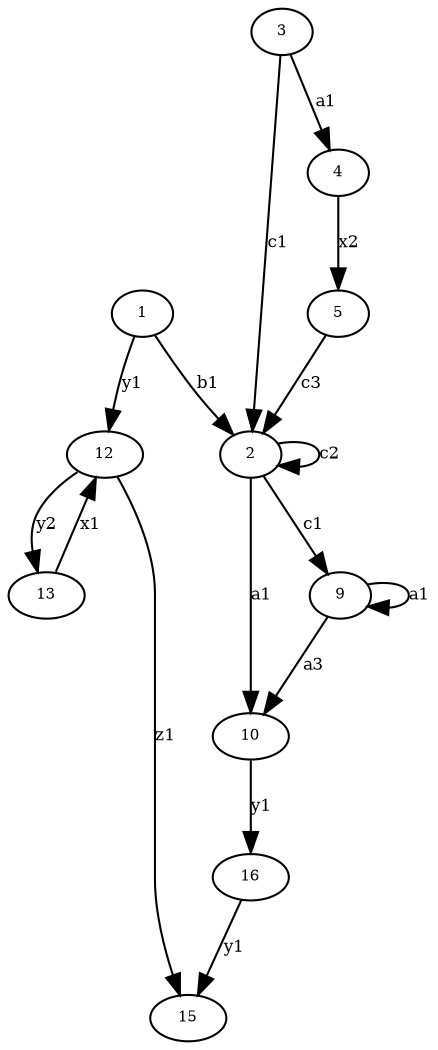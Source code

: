 digraph {
"Kv1" [label="1",fontsize=7,width=.01,height=.01];
"Kv1" -> "Kv12" [label="y1",fontsize=8];
"Kv1" -> "Kv2" [label="b1",fontsize=8];
"Kv2" [label="2",fontsize=7,width=.01,height=.01];
"Kv2" -> "Kv10" [label="a1",fontsize=8];
"Kv2" -> "Kv2" [label="c2",fontsize=8];
"Kv2" -> "Kv9" [label="c1",fontsize=8];
"Kv3" [label="3",fontsize=7,width=.01,height=.01];
"Kv3" -> "Kv4" [label="a1",fontsize=8];
"Kv3" -> "Kv2" [label="c1",fontsize=8];
"Kv4" [label="4",fontsize=7,width=.01,height=.01];
"Kv4" -> "Kv5" [label="x2",fontsize=8];
"Kv5" [label="5",fontsize=7,width=.01,height=.01];
"Kv5" -> "Kv2" [label="c3",fontsize=8];
"Kv9" [label="9",fontsize=7,width=.01,height=.01];
"Kv9" -> "Kv9" [label="a1",fontsize=8];
"Kv9" -> "Kv10" [label="a3",fontsize=8];
"Kv10" [label="10",fontsize=7,width=.01,height=.01];
"Kv10" -> "Kv16" [label="y1",fontsize=8];
"Kv12" [label="12",fontsize=7,width=.01,height=.01];
"Kv12" -> "Kv13" [label="y2",fontsize=8];
"Kv12" -> "Kv15" [label="z1",fontsize=8];
"Kv13" [label="13",fontsize=7,width=.01,height=.01];
"Kv13" -> "Kv12" [label="x1",fontsize=8];
"Kv15" [label="15",fontsize=7,width=.01,height=.01];
"Kv16" [label="16",fontsize=7,width=.01,height=.01];
"Kv16" -> "Kv15" [label="y1",fontsize=8];
}
